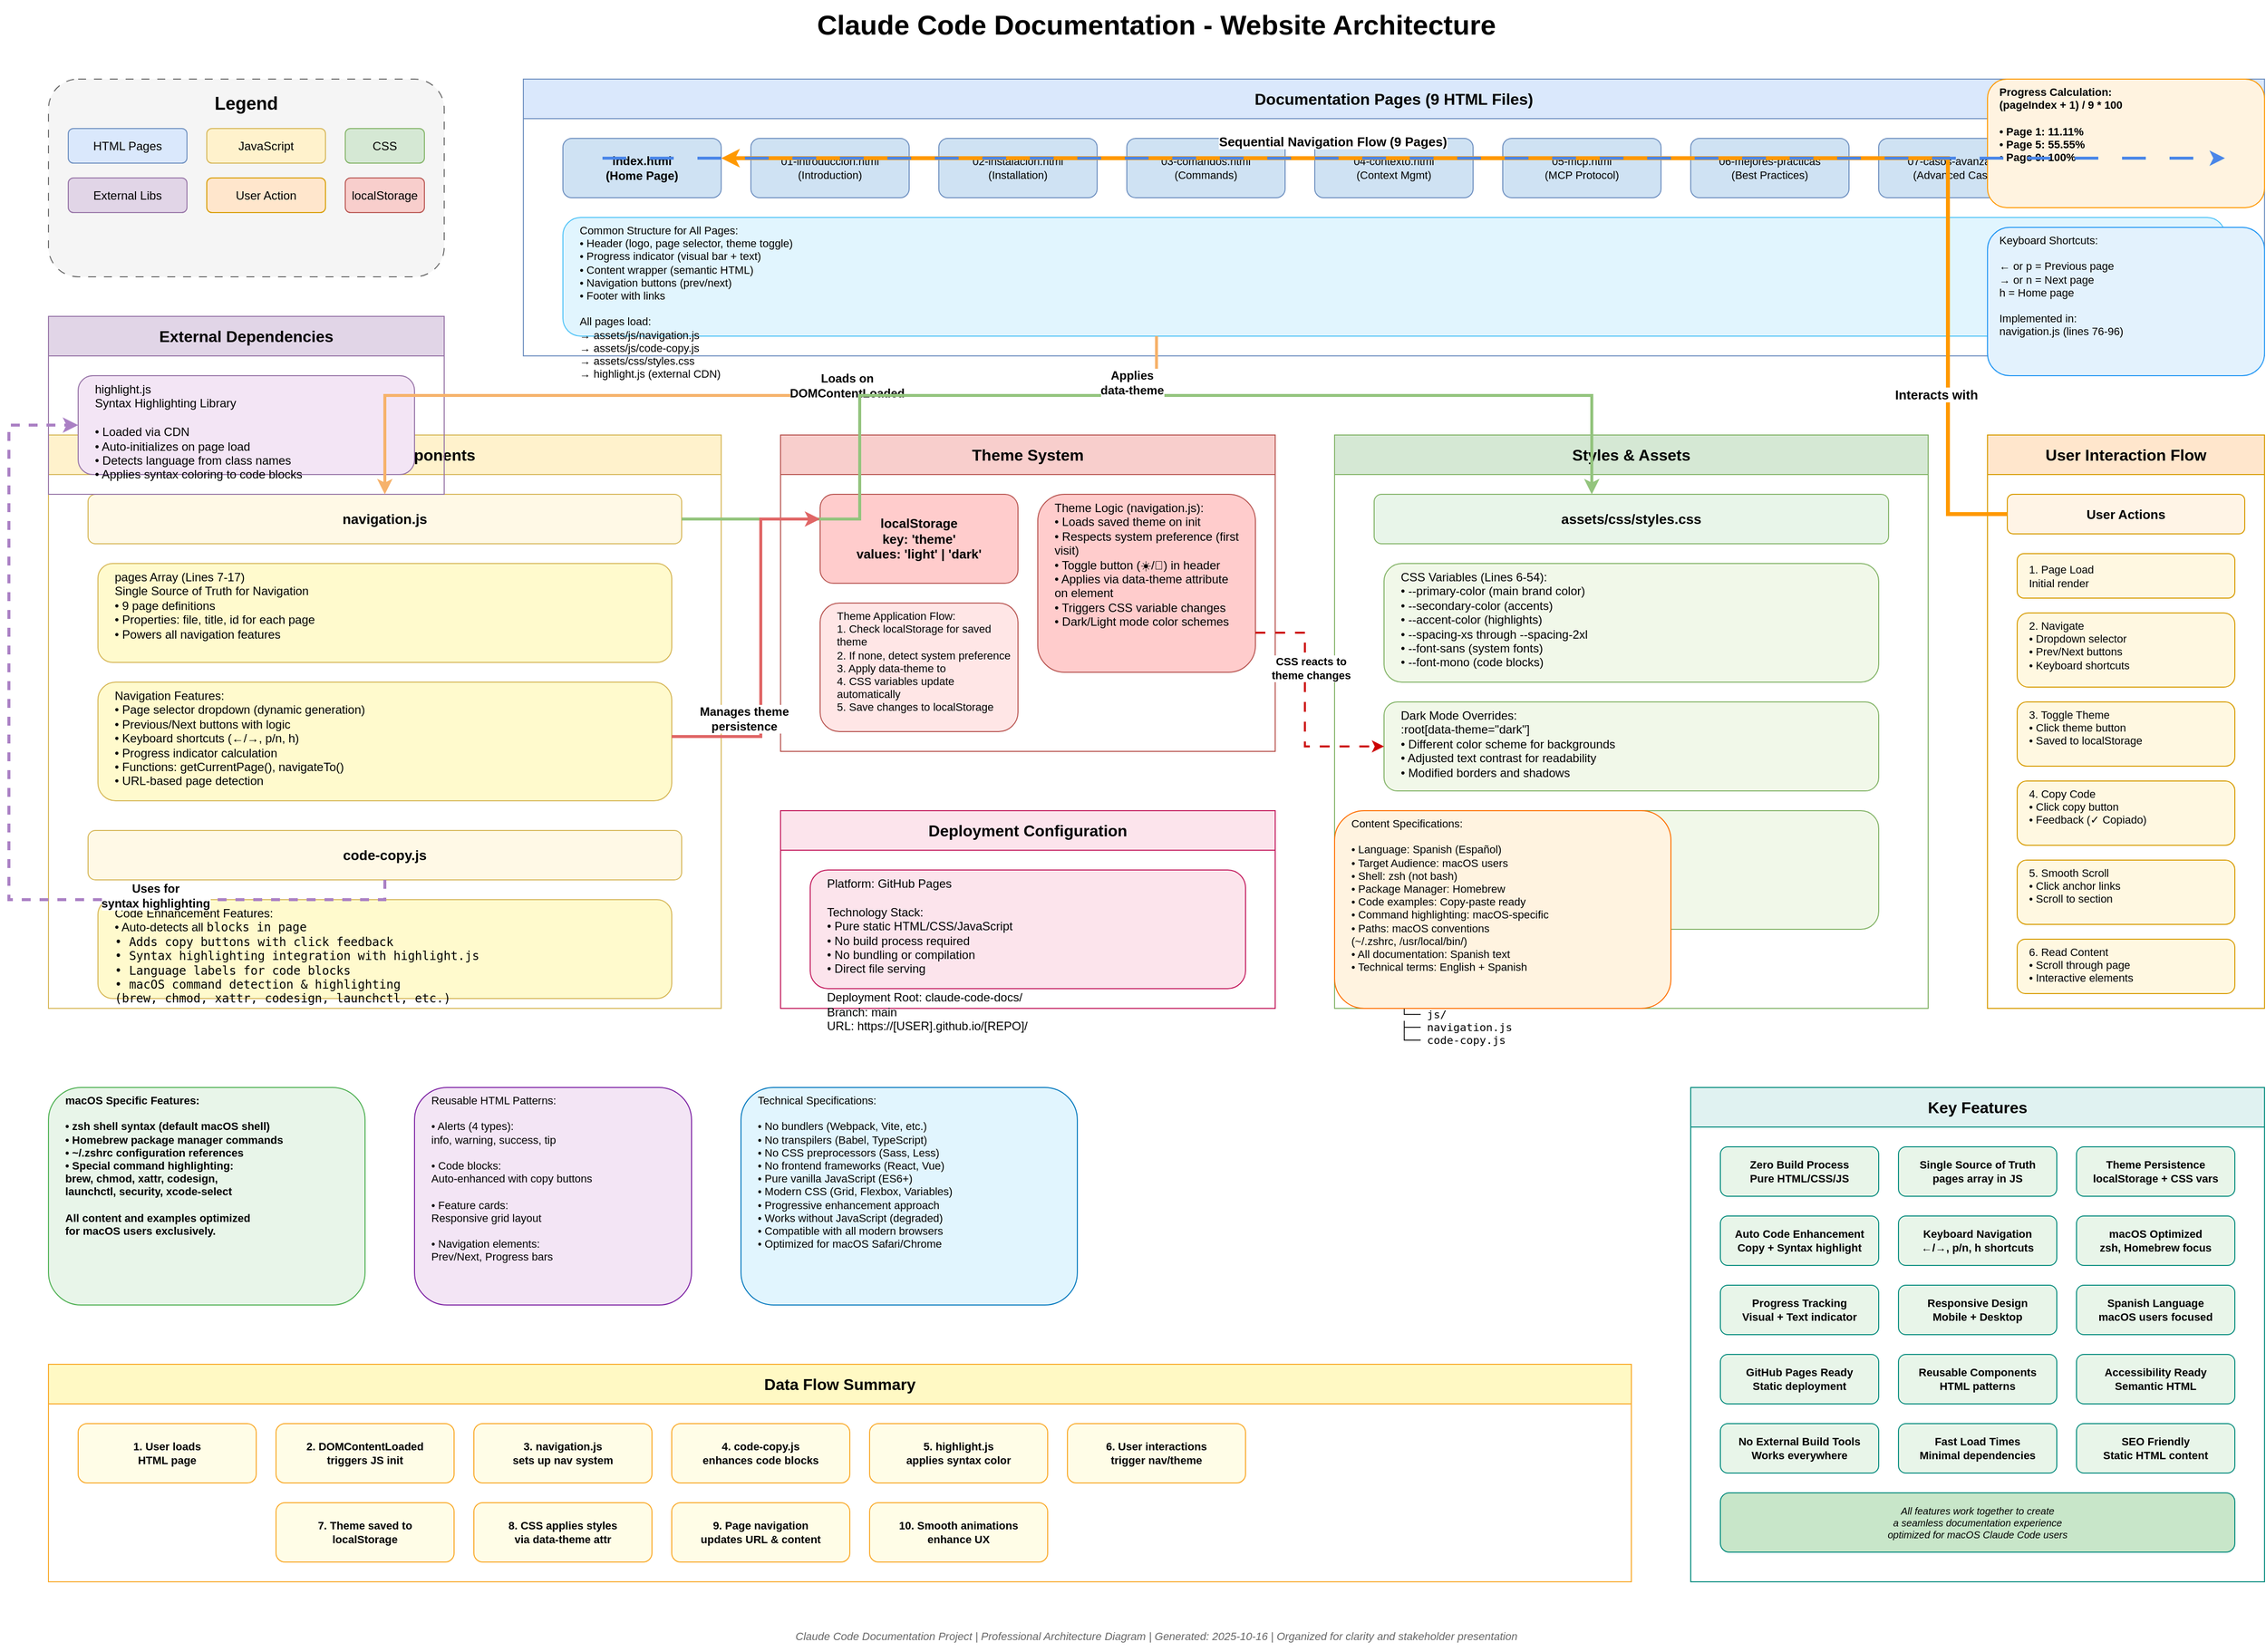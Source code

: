 <mxfile version="28.2.5">
  <diagram id="claude-docs-architecture" name="Claude Code Docs Architecture">
    <mxGraphModel dx="2400" dy="1600" grid="1" gridSize="10" guides="1" tooltips="1" connect="1" arrows="1" fold="1" page="1" pageScale="1" pageWidth="2400" pageHeight="1800" math="0" shadow="0">
      <root>
        <mxCell id="0" />
        <mxCell id="1" parent="0" />

        <!-- TITLE -->
        <mxCell id="title" value="Claude Code Documentation - Website Architecture" style="text;html=1;strokeColor=none;fillColor=none;align=center;verticalAlign=middle;whiteSpace=wrap;rounded=0;fontSize=28;fontStyle=1" parent="1" vertex="1">
          <mxGeometry x="600" y="40" width="1200" height="50" as="geometry" />
        </mxCell>

        <!-- LEGEND SECTION (Top Left) -->
        <mxCell id="legend-container" value="" style="rounded=1;whiteSpace=wrap;html=1;fillColor=#f5f5f5;strokeColor=#666666;dashed=1;dashPattern=8 8;" parent="1" vertex="1">
          <mxGeometry x="80" y="120" width="400" height="200" as="geometry" />
        </mxCell>
        <mxCell id="legend-title" value="Legend" style="text;html=1;strokeColor=none;fillColor=none;align=center;verticalAlign=middle;whiteSpace=wrap;rounded=0;fontSize=18;fontStyle=1" parent="1" vertex="1">
          <mxGeometry x="80" y="130" width="400" height="30" as="geometry" />
        </mxCell>
        <mxCell id="legend-html" value="HTML Pages" style="rounded=1;whiteSpace=wrap;html=1;fillColor=#dae8fc;strokeColor=#6c8ebf;fontSize=12;" parent="1" vertex="1">
          <mxGeometry x="100" y="170" width="120" height="35" as="geometry" />
        </mxCell>
        <mxCell id="legend-js" value="JavaScript" style="rounded=1;whiteSpace=wrap;html=1;fillColor=#fff2cc;strokeColor=#d6b656;fontSize=12;" parent="1" vertex="1">
          <mxGeometry x="240" y="170" width="120" height="35" as="geometry" />
        </mxCell>
        <mxCell id="legend-css" value="CSS" style="rounded=1;whiteSpace=wrap;html=1;fillColor=#d5e8d4;strokeColor=#82b366;fontSize=12;" parent="1" vertex="1">
          <mxGeometry x="380" y="170" width="80" height="35" as="geometry" />
        </mxCell>
        <mxCell id="legend-external" value="External Libs" style="rounded=1;whiteSpace=wrap;html=1;fillColor=#e1d5e7;strokeColor=#9673a6;fontSize=12;" parent="1" vertex="1">
          <mxGeometry x="100" y="220" width="120" height="35" as="geometry" />
        </mxCell>
        <mxCell id="legend-interaction" value="User Action" style="rounded=1;whiteSpace=wrap;html=1;fillColor=#ffe6cc;strokeColor=#d79b00;fontSize=12;" parent="1" vertex="1">
          <mxGeometry x="240" y="220" width="120" height="35" as="geometry" />
        </mxCell>
        <mxCell id="legend-storage" value="localStorage" style="rounded=1;whiteSpace=wrap;html=1;fillColor=#f8cecc;strokeColor=#b85450;fontSize=12;" parent="1" vertex="1">
          <mxGeometry x="380" y="220" width="80" height="35" as="geometry" />
        </mxCell>

        <!-- HTML PAGES SECTION (Top Center - Horizontal Row) -->
        <mxCell id="html-section" value="Documentation Pages (9 HTML Files)" style="swimlane;whiteSpace=wrap;html=1;fillColor=#dae8fc;strokeColor=#6c8ebf;fontSize=16;fontStyle=1;startSize=40;" parent="1" vertex="1">
          <mxGeometry x="560" y="120" width="1760" height="280" as="geometry" />
        </mxCell>
        <mxCell id="page-home" value="index.html&#xa;(Home Page)" style="rounded=1;whiteSpace=wrap;html=1;fillColor=#cfe2f3;strokeColor=#6c8ebf;fontSize=12;fontStyle=1;" parent="html-section" vertex="1">
          <mxGeometry x="40" y="60" width="160" height="60" as="geometry" />
        </mxCell>
        <mxCell id="page-1" value="01-introduccion.html&#xa;(Introduction)" style="rounded=1;whiteSpace=wrap;html=1;fillColor=#cfe2f3;strokeColor=#6c8ebf;fontSize=11;" parent="html-section" vertex="1">
          <mxGeometry x="230" y="60" width="160" height="60" as="geometry" />
        </mxCell>
        <mxCell id="page-2" value="02-instalacion.html&#xa;(Installation)" style="rounded=1;whiteSpace=wrap;html=1;fillColor=#cfe2f3;strokeColor=#6c8ebf;fontSize=11;" parent="html-section" vertex="1">
          <mxGeometry x="420" y="60" width="160" height="60" as="geometry" />
        </mxCell>
        <mxCell id="page-3" value="03-comandos.html&#xa;(Commands)" style="rounded=1;whiteSpace=wrap;html=1;fillColor=#cfe2f3;strokeColor=#6c8ebf;fontSize=11;" parent="html-section" vertex="1">
          <mxGeometry x="610" y="60" width="160" height="60" as="geometry" />
        </mxCell>
        <mxCell id="page-4" value="04-contexto.html&#xa;(Context Mgmt)" style="rounded=1;whiteSpace=wrap;html=1;fillColor=#cfe2f3;strokeColor=#6c8ebf;fontSize=11;" parent="html-section" vertex="1">
          <mxGeometry x="800" y="60" width="160" height="60" as="geometry" />
        </mxCell>
        <mxCell id="page-5" value="05-mcp.html&#xa;(MCP Protocol)" style="rounded=1;whiteSpace=wrap;html=1;fillColor=#cfe2f3;strokeColor=#6c8ebf;fontSize=11;" parent="html-section" vertex="1">
          <mxGeometry x="990" y="60" width="160" height="60" as="geometry" />
        </mxCell>
        <mxCell id="page-6" value="06-mejores-practicas&#xa;(Best Practices)" style="rounded=1;whiteSpace=wrap;html=1;fillColor=#cfe2f3;strokeColor=#6c8ebf;fontSize=11;" parent="html-section" vertex="1">
          <mxGeometry x="1180" y="60" width="160" height="60" as="geometry" />
        </mxCell>
        <mxCell id="page-7" value="07-casos-avanzados&#xa;(Advanced Cases)" style="rounded=1;whiteSpace=wrap;html=1;fillColor=#cfe2f3;strokeColor=#6c8ebf;fontSize=11;" parent="html-section" vertex="1">
          <mxGeometry x="1370" y="60" width="160" height="60" as="geometry" />
        </mxCell>
        <mxCell id="page-8" value="08-troubleshooting&#xa;(Troubleshooting)" style="rounded=1;whiteSpace=wrap;html=1;fillColor=#cfe2f3;strokeColor=#6c8ebf;fontSize=11;" parent="html-section" vertex="1">
          <mxGeometry x="1560" y="60" width="160" height="60" as="geometry" />
        </mxCell>
        <mxCell id="common-structure" value="Common Structure for All Pages:&#xa;• Header (logo, page selector, theme toggle)&#xa;• Progress indicator (visual bar + text)&#xa;• Content wrapper (semantic HTML)&#xa;• Navigation buttons (prev/next)&#xa;• Footer with links&#xa;&#xa;All pages load:&#xa;  → assets/js/navigation.js&#xa;  → assets/js/code-copy.js&#xa;  → assets/css/styles.css&#xa;  → highlight.js (external CDN)" style="rounded=1;whiteSpace=wrap;html=1;fillColor=#e1f5fe;strokeColor=#4fc3f7;fontSize=11;align=left;spacingLeft=15;verticalAlign=top;" parent="html-section" vertex="1">
          <mxGeometry x="40" y="140" width="1680" height="120" as="geometry" />
        </mxCell>

        <!-- JAVASCRIPT COMPONENTS SECTION (Middle Left) -->
        <mxCell id="js-section" value="JavaScript Components" style="swimlane;whiteSpace=wrap;html=1;fillColor=#fff2cc;strokeColor=#d6b656;fontSize=16;fontStyle=1;startSize=40;" parent="1" vertex="1">
          <mxGeometry x="80" y="480" width="680" height="580" as="geometry" />
        </mxCell>
        <mxCell id="navigation-js" value="navigation.js" style="rounded=1;whiteSpace=wrap;html=1;fillColor=#fff9e6;strokeColor=#d6b656;fontSize=14;fontStyle=1;" parent="js-section" vertex="1">
          <mxGeometry x="40" y="60" width="600" height="50" as="geometry" />
        </mxCell>
        <mxCell id="nav-pages-array" value="pages Array (Lines 7-17)&#xa;Single Source of Truth for Navigation&#xa;• 9 page definitions&#xa;• Properties: file, title, id for each page&#xa;• Powers all navigation features" style="rounded=1;whiteSpace=wrap;html=1;fillColor=#fffacd;strokeColor=#d6b656;fontSize=12;align=left;spacingLeft=15;verticalAlign=top;" parent="js-section" vertex="1">
          <mxGeometry x="50" y="130" width="580" height="100" as="geometry" />
        </mxCell>
        <mxCell id="nav-features" value="Navigation Features:&#xa;• Page selector dropdown (dynamic generation)&#xa;• Previous/Next buttons with logic&#xa;• Keyboard shortcuts (←/→, p/n, h)&#xa;• Progress indicator calculation&#xa;• Functions: getCurrentPage(), navigateTo()&#xa;• URL-based page detection" style="rounded=1;whiteSpace=wrap;html=1;fillColor=#fffacd;strokeColor=#d6b656;fontSize=12;align=left;spacingLeft=15;verticalAlign=top;" parent="js-section" vertex="1">
          <mxGeometry x="50" y="250" width="580" height="120" as="geometry" />
        </mxCell>
        <mxCell id="code-copy-js" value="code-copy.js" style="rounded=1;whiteSpace=wrap;html=1;fillColor=#fff9e6;strokeColor=#d6b656;fontSize=14;fontStyle=1;" parent="js-section" vertex="1">
          <mxGeometry x="40" y="400" width="600" height="50" as="geometry" />
        </mxCell>
        <mxCell id="code-features" value="Code Enhancement Features:&#xa;• Auto-detects all &lt;code&gt; blocks in page&#xa;• Adds copy buttons with click feedback&#xa;• Syntax highlighting integration with highlight.js&#xa;• Language labels for code blocks&#xa;• macOS command detection &amp; highlighting&#xa;  (brew, chmod, xattr, codesign, launchctl, etc.)" style="rounded=1;whiteSpace=wrap;html=1;fillColor=#fffacd;strokeColor=#d6b656;fontSize=12;align=left;spacingLeft=15;verticalAlign=top;" parent="js-section" vertex="1">
          <mxGeometry x="50" y="470" width="580" height="100" as="geometry" />
        </mxCell>

        <!-- THEME SYSTEM (Middle Center) -->
        <mxCell id="theme-section" value="Theme System" style="swimlane;whiteSpace=wrap;html=1;fillColor=#f8cecc;strokeColor=#b85450;fontSize=16;fontStyle=1;startSize=40;" parent="1" vertex="1">
          <mxGeometry x="820" y="480" width="500" height="320" as="geometry" />
        </mxCell>
        <mxCell id="theme-storage" value="localStorage&#xa;key: 'theme'&#xa;values: 'light' | 'dark'" style="rounded=1;whiteSpace=wrap;html=1;fillColor=#ffcccc;strokeColor=#b85450;fontSize=13;fontStyle=1;" parent="theme-section" vertex="1">
          <mxGeometry x="40" y="60" width="200" height="90" as="geometry" />
        </mxCell>
        <mxCell id="theme-logic" value="Theme Logic (navigation.js):&#xa;• Loads saved theme on init&#xa;• Respects system preference (first visit)&#xa;• Toggle button (☀️/🌙) in header&#xa;• Applies via data-theme attribute&#xa;  on &lt;html&gt; element&#xa;• Triggers CSS variable changes&#xa;• Dark/Light mode color schemes" style="rounded=1;whiteSpace=wrap;html=1;fillColor=#ffcccc;strokeColor=#b85450;fontSize=12;align=left;spacingLeft=15;verticalAlign=top;" parent="theme-section" vertex="1">
          <mxGeometry x="260" y="60" width="220" height="180" as="geometry" />
        </mxCell>
        <mxCell id="theme-flow" value="Theme Application Flow:&#xa;1. Check localStorage for saved theme&#xa;2. If none, detect system preference&#xa;3. Apply data-theme to &lt;html&gt;&#xa;4. CSS variables update automatically&#xa;5. Save changes to localStorage" style="rounded=1;whiteSpace=wrap;html=1;fillColor=#ffe6e6;strokeColor=#b85450;fontSize=11;align=left;spacingLeft=15;verticalAlign=top;" parent="theme-section" vertex="1">
          <mxGeometry x="40" y="170" width="200" height="130" as="geometry" />
        </mxCell>

        <!-- EXTERNAL DEPENDENCIES (Top Right Corner) -->
        <mxCell id="external-section" value="External Dependencies" style="swimlane;whiteSpace=wrap;html=1;fillColor=#e1d5e7;strokeColor=#9673a6;fontSize=16;fontStyle=1;startSize=40;" parent="1" vertex="1">
          <mxGeometry x="80" y="360" width="400" height="180" as="geometry" />
        </mxCell>
        <mxCell id="highlightjs" value="highlight.js&#xa;Syntax Highlighting Library&#xa;&#xa;• Loaded via CDN&#xa;• Auto-initializes on page load&#xa;• Detects language from class names&#xa;• Applies syntax coloring to code blocks" style="rounded=1;whiteSpace=wrap;html=1;fillColor=#f3e5f5;strokeColor=#9673a6;fontSize=12;align=left;spacingLeft=15;verticalAlign=top;" parent="external-section" vertex="1">
          <mxGeometry x="30" y="60" width="340" height="100" as="geometry" />
        </mxCell>

        <!-- CSS & ASSETS SECTION (Middle Right) -->
        <mxCell id="css-section" value="Styles &amp; Assets" style="swimlane;whiteSpace=wrap;html=1;fillColor=#d5e8d4;strokeColor=#82b366;fontSize=16;fontStyle=1;startSize=40;" parent="1" vertex="1">
          <mxGeometry x="1380" y="480" width="600" height="580" as="geometry" />
        </mxCell>
        <mxCell id="styles-css" value="assets/css/styles.css" style="rounded=1;whiteSpace=wrap;html=1;fillColor=#e8f5e9;strokeColor=#82b366;fontSize=14;fontStyle=1;" parent="css-section" vertex="1">
          <mxGeometry x="40" y="60" width="520" height="50" as="geometry" />
        </mxCell>
        <mxCell id="css-vars" value="CSS Variables (Lines 6-54):&#xa;• --primary-color (main brand color)&#xa;• --secondary-color (accents)&#xa;• --accent-color (highlights)&#xa;• --spacing-xs through --spacing-2xl&#xa;• --font-sans (system fonts)&#xa;• --font-mono (code blocks)" style="rounded=1;whiteSpace=wrap;html=1;fillColor=#f1f8e9;strokeColor=#82b366;fontSize=12;align=left;spacingLeft=15;verticalAlign=top;" parent="css-section" vertex="1">
          <mxGeometry x="50" y="130" width="500" height="120" as="geometry" />
        </mxCell>
        <mxCell id="dark-mode-css" value="Dark Mode Overrides:&#xa;:root[data-theme=&quot;dark&quot;]&#xa;• Different color scheme for backgrounds&#xa;• Adjusted text contrast for readability&#xa;• Modified borders and shadows" style="rounded=1;whiteSpace=wrap;html=1;fillColor=#f1f8e9;strokeColor=#82b366;fontSize=12;align=left;spacingLeft=15;verticalAlign=top;" parent="css-section" vertex="1">
          <mxGeometry x="50" y="270" width="500" height="90" as="geometry" />
        </mxCell>
        <mxCell id="components-css" value="Component Styles:&#xa;• Alerts (info, warning, success, tip)&#xa;• Code blocks with copy button styling&#xa;• Feature cards (grid layout, responsive)&#xa;• Navigation buttons (prev/next)&#xa;• Progress indicators (bar + text)&#xa;• Responsive design (mobile + desktop)" style="rounded=1;whiteSpace=wrap;html=1;fillColor=#f1f8e9;strokeColor=#82b366;fontSize=12;align=left;spacingLeft=15;verticalAlign=top;" parent="css-section" vertex="1">
          <mxGeometry x="50" y="380" width="500" height="120" as="geometry" />
        </mxCell>
        <mxCell id="assets-structure" value="Asset File Structure:&#xa;assets/&#xa;  ├── css/&#xa;  │   └── styles.css&#xa;  └── js/&#xa;      ├── navigation.js&#xa;      └── code-copy.js" style="rounded=1;whiteSpace=wrap;html=1;fillColor=#e8f5e9;strokeColor=#82b366;fontSize=11;align=left;fontFamily=monospace;spacingLeft=15;verticalAlign=top;" parent="css-section" vertex="1">
          <mxGeometry x="50" y="520" width="250" height="40" as="geometry" />
        </mxCell>

        <!-- USER INTERACTION FLOW (Right Side) -->
        <mxCell id="user-flow-section" value="User Interaction Flow" style="swimlane;whiteSpace=wrap;html=1;fillColor=#ffe6cc;strokeColor=#d79b00;fontSize=16;fontStyle=1;startSize=40;" parent="1" vertex="1">
          <mxGeometry x="2040" y="480" width="280" height="580" as="geometry" />
        </mxCell>
        <mxCell id="user-actions" value="User Actions" style="rounded=1;whiteSpace=wrap;html=1;fillColor=#fff4e6;strokeColor=#d79b00;fontSize=13;fontStyle=1;" parent="user-flow-section" vertex="1">
          <mxGeometry x="20" y="60" width="240" height="40" as="geometry" />
        </mxCell>
        <mxCell id="action-1" value="1. Page Load&#xa;   Initial render" style="rounded=1;whiteSpace=wrap;html=1;fillColor=#fff8e1;strokeColor=#d79b00;fontSize=11;align=left;spacingLeft=10;" parent="user-flow-section" vertex="1">
          <mxGeometry x="30" y="120" width="220" height="45" as="geometry" />
        </mxCell>
        <mxCell id="action-2" value="2. Navigate&#xa;   • Dropdown selector&#xa;   • Prev/Next buttons&#xa;   • Keyboard shortcuts" style="rounded=1;whiteSpace=wrap;html=1;fillColor=#fff8e1;strokeColor=#d79b00;fontSize=11;align=left;spacingLeft=10;verticalAlign=top;" parent="user-flow-section" vertex="1">
          <mxGeometry x="30" y="180" width="220" height="75" as="geometry" />
        </mxCell>
        <mxCell id="action-3" value="3. Toggle Theme&#xa;   • Click theme button&#xa;   • Saved to localStorage" style="rounded=1;whiteSpace=wrap;html=1;fillColor=#fff8e1;strokeColor=#d79b00;fontSize=11;align=left;spacingLeft=10;verticalAlign=top;" parent="user-flow-section" vertex="1">
          <mxGeometry x="30" y="270" width="220" height="65" as="geometry" />
        </mxCell>
        <mxCell id="action-4" value="4. Copy Code&#xa;   • Click copy button&#xa;   • Feedback (✓ Copiado)" style="rounded=1;whiteSpace=wrap;html=1;fillColor=#fff8e1;strokeColor=#d79b00;fontSize=11;align=left;spacingLeft=10;verticalAlign=top;" parent="user-flow-section" vertex="1">
          <mxGeometry x="30" y="350" width="220" height="65" as="geometry" />
        </mxCell>
        <mxCell id="action-5" value="5. Smooth Scroll&#xa;   • Click anchor links&#xa;   • Scroll to section" style="rounded=1;whiteSpace=wrap;html=1;fillColor=#fff8e1;strokeColor=#d79b00;fontSize=11;align=left;spacingLeft=10;verticalAlign=top;" parent="user-flow-section" vertex="1">
          <mxGeometry x="30" y="430" width="220" height="65" as="geometry" />
        </mxCell>
        <mxCell id="action-6" value="6. Read Content&#xa;   • Scroll through page&#xa;   • Interactive elements" style="rounded=1;whiteSpace=wrap;html=1;fillColor=#fff8e1;strokeColor=#d79b00;fontSize=11;align=left;spacingLeft=10;verticalAlign=top;" parent="user-flow-section" vertex="1">
          <mxGeometry x="30" y="510" width="220" height="55" as="geometry" />
        </mxCell>

        <!-- ADDITIONAL INFO BOXES (Bottom Right) -->
        <mxCell id="progress-note" value="Progress Calculation:&#xa;(pageIndex + 1) / 9 * 100&#xa;&#xa;• Page 1: 11.11%&#xa;• Page 5: 55.55%&#xa;• Page 9: 100%" style="rounded=1;whiteSpace=wrap;html=1;fillColor=#fff3e0;strokeColor=#ff9800;fontSize=11;fontStyle=1;align=left;spacingLeft=10;verticalAlign=top;" parent="1" vertex="1">
          <mxGeometry x="2040" y="120" width="280" height="130" as="geometry" />
        </mxCell>
        <mxCell id="keyboard-shortcuts" value="Keyboard Shortcuts:&#xa;&#xa;← or p = Previous page&#xa;→ or n = Next page&#xa;h = Home page&#xa;&#xa;Implemented in:&#xa;navigation.js (lines 76-96)" style="rounded=1;whiteSpace=wrap;html=1;fillColor=#e3f2fd;strokeColor=#2196f3;fontSize=11;fontStyle=0;align=left;spacingLeft=10;verticalAlign=top;" parent="1" vertex="1">
          <mxGeometry x="2040" y="270" width="280" height="150" as="geometry" />
        </mxCell>

        <!-- DEPLOYMENT INFO (Bottom Center) -->
        <mxCell id="deployment-section" value="Deployment Configuration" style="swimlane;whiteSpace=wrap;html=1;fillColor=#fce4ec;strokeColor=#c2185b;fontSize=16;fontStyle=1;startSize=40;" parent="1" vertex="1">
          <mxGeometry x="820" y="860" width="500" height="200" as="geometry" />
        </mxCell>
        <mxCell id="deployment-info" value="Platform: GitHub Pages&#xa;&#xa;Technology Stack:&#xa;• Pure static HTML/CSS/JavaScript&#xa;• No build process required&#xa;• No bundling or compilation&#xa;• Direct file serving&#xa;&#xa;Deployment Root: claude-code-docs/&#xa;Branch: main&#xa;URL: https://[USER].github.io/[REPO]/" style="rounded=1;whiteSpace=wrap;html=1;fillColor=#fce4ec;strokeColor=#c2185b;fontSize=12;align=left;spacingLeft=15;verticalAlign=top;" parent="deployment-section" vertex="1">
          <mxGeometry x="30" y="60" width="440" height="120" as="geometry" />
        </mxCell>

        <!-- MACOS SPECIFIC INFO (Bottom Left) -->
        <mxCell id="macos-note" value="macOS Specific Features:&#xa;&#xa;• zsh shell syntax (default macOS shell)&#xa;• Homebrew package manager commands&#xa;• ~/.zshrc configuration references&#xa;• Special command highlighting:&#xa;  brew, chmod, xattr, codesign,&#xa;  launchctl, security, xcode-select&#xa;&#xa;All content and examples optimized&#xa;for macOS users exclusively." style="rounded=1;whiteSpace=wrap;html=1;fillColor=#e8f5e9;strokeColor=#4caf50;fontSize=11;align=left;spacingLeft=15;verticalAlign=top;fontStyle=1;" parent="1" vertex="1">
          <mxGeometry x="80" y="1140" width="320" height="220" as="geometry" />
        </mxCell>

        <!-- COMPONENTS INFO -->
        <mxCell id="components-note" value="Reusable HTML Patterns:&#xa;&#xa;• Alerts (4 types):&#xa;  info, warning, success, tip&#xa;&#xa;• Code blocks:&#xa;  Auto-enhanced with copy buttons&#xa;&#xa;• Feature cards:&#xa;  Responsive grid layout&#xa;&#xa;• Navigation elements:&#xa;  Prev/Next, Progress bars" style="rounded=1;whiteSpace=wrap;html=1;fillColor=#f3e5f5;strokeColor=#7b1fa2;fontSize=11;align=left;spacingLeft=15;verticalAlign=top;" parent="1" vertex="1">
          <mxGeometry x="450" y="1140" width="280" height="220" as="geometry" />
        </mxCell>

        <!-- DATA FLOW SUMMARY (Bottom Section) -->
        <mxCell id="dataflow-summary" value="Data Flow Summary" style="swimlane;whiteSpace=wrap;html=1;fillColor=#fff9c4;strokeColor=#f9a825;fontSize=16;fontStyle=1;startSize=40;" parent="1" vertex="1">
          <mxGeometry x="80" y="1420" width="1600" height="220" as="geometry" />
        </mxCell>
        <mxCell id="dataflow-1" value="1. User loads&#xa;   HTML page" style="rounded=1;whiteSpace=wrap;html=1;fillColor=#fffde7;strokeColor=#f9a825;fontSize=11;fontStyle=1;" parent="dataflow-summary" vertex="1">
          <mxGeometry x="30" y="60" width="180" height="60" as="geometry" />
        </mxCell>
        <mxCell id="dataflow-2" value="2. DOMContentLoaded&#xa;   triggers JS init" style="rounded=1;whiteSpace=wrap;html=1;fillColor=#fffde7;strokeColor=#f9a825;fontSize=11;fontStyle=1;" parent="dataflow-summary" vertex="1">
          <mxGeometry x="230" y="60" width="180" height="60" as="geometry" />
        </mxCell>
        <mxCell id="dataflow-3" value="3. navigation.js&#xa;   sets up nav system" style="rounded=1;whiteSpace=wrap;html=1;fillColor=#fffde7;strokeColor=#f9a825;fontSize=11;fontStyle=1;" parent="dataflow-summary" vertex="1">
          <mxGeometry x="430" y="60" width="180" height="60" as="geometry" />
        </mxCell>
        <mxCell id="dataflow-4" value="4. code-copy.js&#xa;   enhances code blocks" style="rounded=1;whiteSpace=wrap;html=1;fillColor=#fffde7;strokeColor=#f9a825;fontSize=11;fontStyle=1;" parent="dataflow-summary" vertex="1">
          <mxGeometry x="630" y="60" width="180" height="60" as="geometry" />
        </mxCell>
        <mxCell id="dataflow-5" value="5. highlight.js&#xa;   applies syntax color" style="rounded=1;whiteSpace=wrap;html=1;fillColor=#fffde7;strokeColor=#f9a825;fontSize=11;fontStyle=1;" parent="dataflow-summary" vertex="1">
          <mxGeometry x="830" y="60" width="180" height="60" as="geometry" />
        </mxCell>
        <mxCell id="dataflow-6" value="6. User interactions&#xa;   trigger nav/theme" style="rounded=1;whiteSpace=wrap;html=1;fillColor=#fffde7;strokeColor=#f9a825;fontSize=11;fontStyle=1;" parent="dataflow-summary" vertex="1">
          <mxGeometry x="1030" y="60" width="180" height="60" as="geometry" />
        </mxCell>
        <mxCell id="dataflow-7" value="7. Theme saved to&#xa;   localStorage" style="rounded=1;whiteSpace=wrap;html=1;fillColor=#fffde7;strokeColor=#f9a825;fontSize=11;fontStyle=1;" parent="dataflow-summary" vertex="1">
          <mxGeometry x="230" y="140" width="180" height="60" as="geometry" />
        </mxCell>
        <mxCell id="dataflow-8" value="8. CSS applies styles&#xa;   via data-theme attr" style="rounded=1;whiteSpace=wrap;html=1;fillColor=#fffde7;strokeColor=#f9a825;fontSize=11;fontStyle=1;" parent="dataflow-summary" vertex="1">
          <mxGeometry x="430" y="140" width="180" height="60" as="geometry" />
        </mxCell>
        <mxCell id="dataflow-9" value="9. Page navigation&#xa;   updates URL &amp; content" style="rounded=1;whiteSpace=wrap;html=1;fillColor=#fffde7;strokeColor=#f9a825;fontSize=11;fontStyle=1;" parent="dataflow-summary" vertex="1">
          <mxGeometry x="630" y="140" width="180" height="60" as="geometry" />
        </mxCell>
        <mxCell id="dataflow-10" value="10. Smooth animations&#xa;    enhance UX" style="rounded=1;whiteSpace=wrap;html=1;fillColor=#fffde7;strokeColor=#f9a825;fontSize=11;fontStyle=1;" parent="dataflow-summary" vertex="1">
          <mxGeometry x="830" y="140" width="180" height="60" as="geometry" />
        </mxCell>

        <!-- KEY FEATURES SUMMARY (Bottom Section) -->
        <mxCell id="features-summary" value="Key Features" style="swimlane;whiteSpace=wrap;html=1;fillColor=#e0f2f1;strokeColor=#00897b;fontSize=16;fontStyle=1;startSize=40;" parent="1" vertex="1">
          <mxGeometry x="1740" y="1140" width="580" height="500" as="geometry" />
        </mxCell>
        <mxCell id="feature-1" value="Zero Build Process&#xa;Pure HTML/CSS/JS" style="rounded=1;whiteSpace=wrap;html=1;fillColor=#e8f5e9;strokeColor=#00897b;fontSize=11;fontStyle=1;" parent="features-summary" vertex="1">
          <mxGeometry x="30" y="60" width="160" height="50" as="geometry" />
        </mxCell>
        <mxCell id="feature-2" value="Single Source of Truth&#xa;pages array in JS" style="rounded=1;whiteSpace=wrap;html=1;fillColor=#e8f5e9;strokeColor=#00897b;fontSize=11;fontStyle=1;" parent="features-summary" vertex="1">
          <mxGeometry x="210" y="60" width="160" height="50" as="geometry" />
        </mxCell>
        <mxCell id="feature-3" value="Theme Persistence&#xa;localStorage + CSS vars" style="rounded=1;whiteSpace=wrap;html=1;fillColor=#e8f5e9;strokeColor=#00897b;fontSize=11;fontStyle=1;" parent="features-summary" vertex="1">
          <mxGeometry x="390" y="60" width="160" height="50" as="geometry" />
        </mxCell>
        <mxCell id="feature-4" value="Auto Code Enhancement&#xa;Copy + Syntax highlight" style="rounded=1;whiteSpace=wrap;html=1;fillColor=#e8f5e9;strokeColor=#00897b;fontSize=11;fontStyle=1;" parent="features-summary" vertex="1">
          <mxGeometry x="30" y="130" width="160" height="50" as="geometry" />
        </mxCell>
        <mxCell id="feature-5" value="Keyboard Navigation&#xa;←/→, p/n, h shortcuts" style="rounded=1;whiteSpace=wrap;html=1;fillColor=#e8f5e9;strokeColor=#00897b;fontSize=11;fontStyle=1;" parent="features-summary" vertex="1">
          <mxGeometry x="210" y="130" width="160" height="50" as="geometry" />
        </mxCell>
        <mxCell id="feature-6" value="macOS Optimized&#xa;zsh, Homebrew focus" style="rounded=1;whiteSpace=wrap;html=1;fillColor=#e8f5e9;strokeColor=#00897b;fontSize=11;fontStyle=1;" parent="features-summary" vertex="1">
          <mxGeometry x="390" y="130" width="160" height="50" as="geometry" />
        </mxCell>
        <mxCell id="feature-7" value="Progress Tracking&#xa;Visual + Text indicator" style="rounded=1;whiteSpace=wrap;html=1;fillColor=#e8f5e9;strokeColor=#00897b;fontSize=11;fontStyle=1;" parent="features-summary" vertex="1">
          <mxGeometry x="30" y="200" width="160" height="50" as="geometry" />
        </mxCell>
        <mxCell id="feature-8" value="Responsive Design&#xa;Mobile + Desktop" style="rounded=1;whiteSpace=wrap;html=1;fillColor=#e8f5e9;strokeColor=#00897b;fontSize=11;fontStyle=1;" parent="features-summary" vertex="1">
          <mxGeometry x="210" y="200" width="160" height="50" as="geometry" />
        </mxCell>
        <mxCell id="feature-9" value="Spanish Language&#xa;macOS users focused" style="rounded=1;whiteSpace=wrap;html=1;fillColor=#e8f5e9;strokeColor=#00897b;fontSize=11;fontStyle=1;" parent="features-summary" vertex="1">
          <mxGeometry x="390" y="200" width="160" height="50" as="geometry" />
        </mxCell>
        <mxCell id="feature-10" value="GitHub Pages Ready&#xa;Static deployment" style="rounded=1;whiteSpace=wrap;html=1;fillColor=#e8f5e9;strokeColor=#00897b;fontSize=11;fontStyle=1;" parent="features-summary" vertex="1">
          <mxGeometry x="30" y="270" width="160" height="50" as="geometry" />
        </mxCell>
        <mxCell id="feature-11" value="Reusable Components&#xa;HTML patterns" style="rounded=1;whiteSpace=wrap;html=1;fillColor=#e8f5e9;strokeColor=#00897b;fontSize=11;fontStyle=1;" parent="features-summary" vertex="1">
          <mxGeometry x="210" y="270" width="160" height="50" as="geometry" />
        </mxCell>
        <mxCell id="feature-12" value="Accessibility Ready&#xa;Semantic HTML" style="rounded=1;whiteSpace=wrap;html=1;fillColor=#e8f5e9;strokeColor=#00897b;fontSize=11;fontStyle=1;" parent="features-summary" vertex="1">
          <mxGeometry x="390" y="270" width="160" height="50" as="geometry" />
        </mxCell>
        <mxCell id="feature-13" value="No External Build Tools&#xa;Works everywhere" style="rounded=1;whiteSpace=wrap;html=1;fillColor=#e8f5e9;strokeColor=#00897b;fontSize=11;fontStyle=1;" parent="features-summary" vertex="1">
          <mxGeometry x="30" y="340" width="160" height="50" as="geometry" />
        </mxCell>
        <mxCell id="feature-14" value="Fast Load Times&#xa;Minimal dependencies" style="rounded=1;whiteSpace=wrap;html=1;fillColor=#e8f5e9;strokeColor=#00897b;fontSize=11;fontStyle=1;" parent="features-summary" vertex="1">
          <mxGeometry x="210" y="340" width="160" height="50" as="geometry" />
        </mxCell>
        <mxCell id="feature-15" value="SEO Friendly&#xa;Static HTML content" style="rounded=1;whiteSpace=wrap;html=1;fillColor=#e8f5e9;strokeColor=#00897b;fontSize=11;fontStyle=1;" parent="features-summary" vertex="1">
          <mxGeometry x="390" y="340" width="160" height="50" as="geometry" />
        </mxCell>
        <mxCell id="feature-note" value="All features work together to create&#xa;a seamless documentation experience&#xa;optimized for macOS Claude Code users" style="rounded=1;whiteSpace=wrap;html=1;fillColor=#c8e6c9;strokeColor=#00897b;fontSize=10;fontStyle=2;align=center;" parent="features-summary" vertex="1">
          <mxGeometry x="30" y="410" width="520" height="60" as="geometry" />
        </mxCell>

        <!-- CONNECTORS AND ARROWS -->

        <!-- HTML to JavaScript -->
        <mxCell id="arrow-html-to-nav" value="" style="edgeStyle=orthogonalEdgeStyle;rounded=0;orthogonalLoop=1;jettySize=auto;html=1;strokeWidth=3;strokeColor=#f6b26b;" parent="1" source="common-structure" target="navigation-js" edge="1">
          <mxGeometry relative="1" as="geometry">
            <Array as="points">
              <mxPoint x="1200" y="440" />
              <mxPoint x="420" y="440" />
            </Array>
          </mxGeometry>
        </mxCell>
        <mxCell id="arrow-html-to-nav-label" value="Loads on&#xa;DOMContentLoaded" style="edgeLabel;html=1;align=center;verticalAlign=middle;resizable=0;points=[];fontSize=12;fontStyle=1;fillColor=#fff;strokeColor=#f6b26b;rounded=1;" parent="arrow-html-to-nav" vertex="1" connectable="0">
          <mxGeometry x="-0.1" y="2" relative="1" as="geometry">
            <mxPoint x="50" y="-12" as="offset" />
          </mxGeometry>
        </mxCell>

        <!-- JavaScript to CSS -->
        <mxCell id="arrow-nav-to-css" value="" style="edgeStyle=orthogonalEdgeStyle;rounded=0;orthogonalLoop=1;jettySize=auto;html=1;strokeWidth=3;strokeColor=#93c47d;" parent="1" source="navigation-js" target="styles-css" edge="1">
          <mxGeometry relative="1" as="geometry">
            <Array as="points">
              <mxPoint x="900" y="565" />
              <mxPoint x="900" y="440" />
              <mxPoint x="1640" y="440" />
            </Array>
          </mxGeometry>
        </mxCell>
        <mxCell id="arrow-nav-to-css-label" value="Applies&#xa;data-theme" style="edgeLabel;html=1;align=center;verticalAlign=middle;resizable=0;points=[];fontSize=12;fontStyle=1;fillColor=#fff;strokeColor=#93c47d;rounded=1;" parent="arrow-nav-to-css" vertex="1" connectable="0">
          <mxGeometry x="0.1" y="1" relative="1" as="geometry">
            <mxPoint x="-50" y="-12" as="offset" />
          </mxGeometry>
        </mxCell>

        <!-- JavaScript to Theme -->
        <mxCell id="arrow-nav-to-theme" value="" style="edgeStyle=orthogonalEdgeStyle;rounded=0;orthogonalLoop=1;jettySize=auto;html=1;strokeWidth=3;strokeColor=#e06666;" parent="1" source="nav-features" target="theme-storage" edge="1">
          <mxGeometry relative="1" as="geometry">
            <Array as="points">
              <mxPoint x="800" y="785" />
              <mxPoint x="800" y="565" />
            </Array>
          </mxGeometry>
        </mxCell>
        <mxCell id="arrow-nav-to-theme-label" value="Manages theme&#xa;persistence" style="edgeLabel;html=1;align=center;verticalAlign=middle;resizable=0;points=[];fontSize=12;fontStyle=1;fillColor=#fff;strokeColor=#e06666;rounded=1;" parent="arrow-nav-to-theme" vertex="1" connectable="0">
          <mxGeometry x="-0.2" y="2" relative="1" as="geometry">
            <mxPoint x="-15" y="40" as="offset" />
          </mxGeometry>
        </mxCell>

        <!-- Code Copy to Highlight.js -->
        <mxCell id="arrow-code-to-highlight" value="" style="edgeStyle=orthogonalEdgeStyle;rounded=0;orthogonalLoop=1;jettySize=auto;html=1;strokeWidth=3;strokeColor=#aa80c4;dashed=1;" parent="1" source="code-copy-js" target="highlightjs" edge="1">
          <mxGeometry relative="1" as="geometry">
            <Array as="points">
              <mxPoint x="40" y="950" />
              <mxPoint x="40" y="470" />
            </Array>
          </mxGeometry>
        </mxCell>
        <mxCell id="arrow-code-to-highlight-label" value="Uses for&#xa;syntax highlighting" style="edgeLabel;html=1;align=center;verticalAlign=middle;resizable=0;points=[];fontSize=12;fontStyle=1;fillColor=#fff;strokeColor=#aa80c4;rounded=1;" parent="arrow-code-to-highlight" vertex="1" connectable="0">
          <mxGeometry x="-0.3" y="1" relative="1" as="geometry">
            <mxPoint x="80" y="-5" as="offset" />
          </mxGeometry>
        </mxCell>

        <!-- User Flow to HTML -->
        <mxCell id="arrow-user-to-html" value="" style="edgeStyle=orthogonalEdgeStyle;rounded=0;orthogonalLoop=1;jettySize=auto;html=1;strokeWidth=4;strokeColor=#ff9900;" parent="1" source="user-actions" target="page-home" edge="1">
          <mxGeometry relative="1" as="geometry">
            <Array as="points">
              <mxPoint x="2000" y="560" />
              <mxPoint x="2000" y="200" />
            </Array>
          </mxGeometry>
        </mxCell>
        <mxCell id="arrow-user-to-html-label" value="Interacts with" style="edgeLabel;html=1;align=center;verticalAlign=middle;resizable=0;points=[];fontSize=13;fontStyle=1;fillColor=#fff;strokeColor=#ff9900;rounded=1;" parent="arrow-user-to-html" vertex="1" connectable="0">
          <mxGeometry x="-0.8" y="2" relative="1" as="geometry">
            <mxPoint x="-10" y="-15" as="offset" />
          </mxGeometry>
        </mxCell>

        <!-- Theme to CSS -->
        <mxCell id="arrow-theme-to-css" value="" style="edgeStyle=orthogonalEdgeStyle;rounded=0;orthogonalLoop=1;jettySize=auto;html=1;strokeWidth=2;strokeColor=#cc0000;dashed=1;dashPattern=5 5;" parent="1" source="theme-logic" target="dark-mode-css" edge="1">
          <mxGeometry relative="1" as="geometry">
            <Array as="points">
              <mxPoint x="1350" y="680" />
              <mxPoint x="1350" y="795" />
            </Array>
          </mxGeometry>
        </mxCell>
        <mxCell id="arrow-theme-to-css-label" value="CSS reacts to&#xa;theme changes" style="edgeLabel;html=1;align=center;verticalAlign=middle;resizable=0;points=[];fontSize=11;fontStyle=1;fillColor=#fff;strokeColor=#cc0000;rounded=1;" parent="arrow-theme-to-css" vertex="1" connectable="0">
          <mxGeometry x="-0.1" y="1" relative="1" as="geometry">
            <mxPoint x="5" y="-25" as="offset" />
          </mxGeometry>
        </mxCell>

        <!-- FOOTER -->
        <mxCell id="footer-note" value="Claude Code Documentation Project | Professional Architecture Diagram | Generated: 2025-10-16 | Organized for clarity and stakeholder presentation" style="text;html=1;strokeColor=none;fillColor=none;align=center;verticalAlign=middle;whiteSpace=wrap;rounded=0;fontSize=11;fontColor=#666666;fontStyle=2;" parent="1" vertex="1">
          <mxGeometry x="600" y="1680" width="1200" height="30" as="geometry" />
        </mxCell>

        <!-- TECHNICAL SPECS BOX -->
        <mxCell id="tech-specs" value="Technical Specifications:&#xa;&#xa;• No bundlers (Webpack, Vite, etc.)&#xa;• No transpilers (Babel, TypeScript)&#xa;• No CSS preprocessors (Sass, Less)&#xa;• No frontend frameworks (React, Vue)&#xa;• Pure vanilla JavaScript (ES6+)&#xa;• Modern CSS (Grid, Flexbox, Variables)&#xa;• Progressive enhancement approach&#xa;• Works without JavaScript (degraded)&#xa;• Compatible with all modern browsers&#xa;• Optimized for macOS Safari/Chrome" style="rounded=1;whiteSpace=wrap;html=1;fillColor=#e1f5fe;strokeColor=#0277bd;fontSize=11;align=left;spacingLeft=15;verticalAlign=top;fontStyle=0;" parent="1" vertex="1">
          <mxGeometry x="780" y="1140" width="340" height="220" as="geometry" />
        </mxCell>

        <!-- CONTENT LANGUAGE BOX -->
        <mxCell id="language-specs" value="Content Specifications:&#xa;&#xa;• Language: Spanish (Español)&#xa;• Target Audience: macOS users&#xa;• Shell: zsh (not bash)&#xa;• Package Manager: Homebrew&#xa;• Code examples: Copy-paste ready&#xa;• Command highlighting: macOS-specific&#xa;• Paths: macOS conventions&#xa;  (~/.zshrc, /usr/local/bin/)&#xa;• All documentation: Spanish text&#xa;• Technical terms: English + Spanish" style="rounded=1;whiteSpace=wrap;html=1;fillColor=#fff3e0;strokeColor=#ff6f00;fontSize=11;align=left;spacingLeft=15;verticalAlign=top;fontStyle=0;" parent="1" vertex="1">
          <mxGeometry x="1380" y="860" width="340" height="200" as="geometry" />
        </mxCell>

        <!-- NAVIGATION FLOW INDICATOR -->
        <mxCell id="nav-flow" value="" style="edgeStyle=orthogonalEdgeStyle;rounded=0;orthogonalLoop=1;jettySize=auto;html=1;strokeWidth=3;strokeColor=#4a86e8;dashed=1;dashPattern=8 8;" parent="1" edge="1">
          <mxGeometry relative="1" as="geometry">
            <mxPoint x="640" y="200" as="sourcePoint" />
            <mxPoint x="2280" y="200" as="targetPoint" />
          </mxGeometry>
        </mxCell>
        <mxCell id="nav-flow-label" value="Sequential Navigation Flow (9 Pages)" style="edgeLabel;html=1;align=center;verticalAlign=middle;resizable=0;points=[];fontSize=13;fontStyle=1;fillColor=#cfe2f3;strokeColor=#4a86e8;rounded=1;" parent="nav-flow" vertex="1" connectable="0">
          <mxGeometry x="-0.1" y="2" relative="1" as="geometry">
            <mxPoint y="-15" as="offset" />
          </mxGeometry>
        </mxCell>

      </root>
    </mxGraphModel>
  </diagram>
</mxfile>
